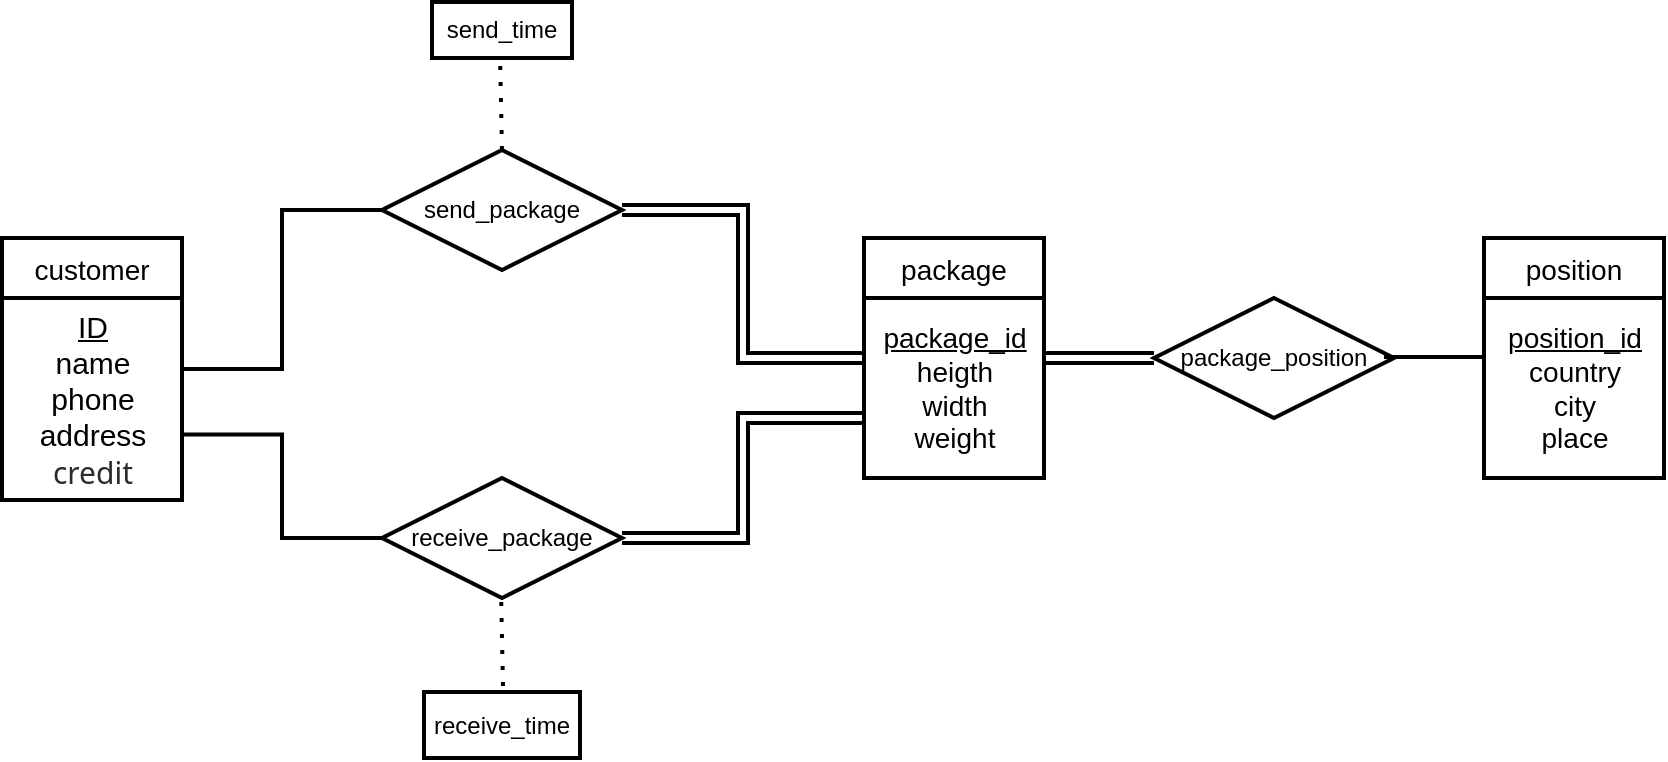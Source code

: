 <mxfile version="20.5.3" type="device"><diagram id="R2lEEEUBdFMjLlhIrx00" name="Page-1"><mxGraphModel dx="946" dy="589" grid="0" gridSize="10" guides="1" tooltips="1" connect="1" arrows="1" fold="1" page="0" pageScale="1" pageWidth="850" pageHeight="1100" math="0" shadow="0" extFonts="Permanent Marker^https://fonts.googleapis.com/css?family=Permanent+Marker"><root><object label="" package_id="" id="0"><mxCell/></object><mxCell id="1" parent="0"/><mxCell id="g7WJ7cjkj2EqBxOx5nnP-14" value="package" style="swimlane;childLayout=stackLayout;horizontal=1;startSize=30;horizontalStack=0;rounded=0;fontSize=14;fontStyle=0;strokeWidth=2;resizeParent=0;resizeLast=1;shadow=0;dashed=0;align=center;" vertex="1" parent="1"><mxGeometry x="461" y="200" width="90" height="120" as="geometry"/></mxCell><mxCell id="g7WJ7cjkj2EqBxOx5nnP-60" value="&lt;u&gt;&lt;font style=&quot;font-size: 14px;&quot;&gt;package_id&lt;/font&gt;&lt;/u&gt;&lt;br&gt;heigth&lt;br&gt;width&lt;br&gt;weight" style="text;html=1;align=center;verticalAlign=middle;resizable=0;points=[];autosize=1;strokeColor=none;fillColor=none;fontSize=14;fontFamily=Helvetica;fontColor=default;" vertex="1" parent="g7WJ7cjkj2EqBxOx5nnP-14"><mxGeometry y="30" width="90" height="90" as="geometry"/></mxCell><mxCell id="g7WJ7cjkj2EqBxOx5nnP-19" value="position" style="swimlane;childLayout=stackLayout;horizontal=1;startSize=30;horizontalStack=0;rounded=0;fontSize=14;fontStyle=0;strokeWidth=2;resizeParent=0;resizeLast=1;shadow=0;dashed=0;align=center;sketch=0;glass=0;" vertex="1" parent="1"><mxGeometry x="771" y="200" width="90" height="120" as="geometry"/></mxCell><mxCell id="g7WJ7cjkj2EqBxOx5nnP-61" value="&lt;u&gt;position_id&lt;/u&gt;&lt;br&gt;country&lt;br&gt;city&lt;br&gt;place" style="text;html=1;align=center;verticalAlign=middle;resizable=0;points=[];autosize=1;strokeColor=none;fillColor=none;fontSize=14;fontFamily=Helvetica;fontColor=default;" vertex="1" parent="g7WJ7cjkj2EqBxOx5nnP-19"><mxGeometry y="30" width="90" height="90" as="geometry"/></mxCell><mxCell id="g7WJ7cjkj2EqBxOx5nnP-29" value="receive_package" style="shape=rhombus;perimeter=rhombusPerimeter;whiteSpace=wrap;html=1;align=center;rounded=0;shadow=0;glass=0;sketch=0;strokeWidth=2;" vertex="1" parent="1"><mxGeometry x="220" y="320" width="120" height="60" as="geometry"/></mxCell><mxCell id="g7WJ7cjkj2EqBxOx5nnP-30" value="send_package" style="shape=rhombus;perimeter=rhombusPerimeter;whiteSpace=wrap;html=1;align=center;rounded=0;shadow=0;glass=0;sketch=0;strokeWidth=2;" vertex="1" parent="1"><mxGeometry x="220" y="156" width="120" height="60" as="geometry"/></mxCell><mxCell id="g7WJ7cjkj2EqBxOx5nnP-31" value="package_position" style="shape=rhombus;perimeter=rhombusPerimeter;whiteSpace=wrap;html=1;align=center;rounded=0;shadow=0;glass=0;sketch=0;strokeWidth=2;" vertex="1" parent="1"><mxGeometry x="606" y="230" width="120" height="60" as="geometry"/></mxCell><mxCell id="g7WJ7cjkj2EqBxOx5nnP-32" value="" style="endArrow=none;html=1;rounded=0;entryX=0;entryY=0.5;entryDx=0;entryDy=0;strokeWidth=2;shape=link;" edge="1" parent="1" target="g7WJ7cjkj2EqBxOx5nnP-31"><mxGeometry width="50" height="50" relative="1" as="geometry"><mxPoint x="551" y="260" as="sourcePoint"/><mxPoint x="461" y="220" as="targetPoint"/></mxGeometry></mxCell><mxCell id="g7WJ7cjkj2EqBxOx5nnP-33" value="" style="endArrow=none;html=1;rounded=0;entryX=0;entryY=0.5;entryDx=0;entryDy=0;strokeWidth=2;" edge="1" parent="1"><mxGeometry width="50" height="50" relative="1" as="geometry"><mxPoint x="721" y="259.5" as="sourcePoint"/><mxPoint x="771" y="259.5" as="targetPoint"/></mxGeometry></mxCell><mxCell id="g7WJ7cjkj2EqBxOx5nnP-41" value="customer" style="swimlane;childLayout=stackLayout;horizontal=1;startSize=30;horizontalStack=0;rounded=0;fontSize=14;fontStyle=0;strokeWidth=2;resizeParent=0;resizeLast=1;shadow=0;dashed=0;align=center;labelBackgroundColor=default;treeFolding=0;treeMoving=0;moveCells=0;portConstraintRotation=0;noLabel=0;swimlaneHead=1;swimlaneBody=1;metaEdit=0;" vertex="1" parent="1"><mxGeometry x="30" y="200" width="90" height="131" as="geometry"/></mxCell><mxCell id="g7WJ7cjkj2EqBxOx5nnP-59" value="&lt;font style=&quot;font-size: 15px;&quot;&gt;&lt;u&gt;ID&lt;/u&gt;&lt;br&gt;name&lt;br&gt;phone&lt;br&gt;address&lt;br&gt;&lt;span style=&quot;caret-color: rgb(42, 43, 46); color: rgb(42, 43, 46); font-family: &amp;quot;PingFang SC&amp;quot;, &amp;quot;Segoe UI&amp;quot;, Arial, &amp;quot;Microsoft YaHei&amp;quot;, 微软雅黑, 宋体, &amp;quot;Malgun Gothic&amp;quot;, sans-serif; text-align: left; text-size-adjust: auto;&quot;&gt;credit&lt;/span&gt;&lt;/font&gt;" style="text;html=1;align=center;verticalAlign=middle;resizable=0;points=[];autosize=1;strokeColor=none;fillColor=none;fontSize=14;fontFamily=Helvetica;fontColor=default;" vertex="1" parent="g7WJ7cjkj2EqBxOx5nnP-41"><mxGeometry y="30" width="90" height="101" as="geometry"/></mxCell><mxCell id="g7WJ7cjkj2EqBxOx5nnP-44" value="" style="endArrow=none;dashed=1;html=1;dashPattern=1 3;strokeWidth=2;rounded=0;exitX=0.5;exitY=0;exitDx=0;exitDy=0;" edge="1" parent="1" source="g7WJ7cjkj2EqBxOx5nnP-30"><mxGeometry width="50" height="50" relative="1" as="geometry"><mxPoint x="281" y="124" as="sourcePoint"/><mxPoint x="279" y="108" as="targetPoint"/></mxGeometry></mxCell><mxCell id="g7WJ7cjkj2EqBxOx5nnP-45" value="" style="endArrow=none;dashed=1;html=1;dashPattern=1 3;strokeWidth=2;rounded=0;exitX=0.5;exitY=0;exitDx=0;exitDy=0;" edge="1" parent="1"><mxGeometry width="50" height="50" relative="1" as="geometry"><mxPoint x="280.5" y="424" as="sourcePoint"/><mxPoint x="279.5" y="376" as="targetPoint"/></mxGeometry></mxCell><mxCell id="g7WJ7cjkj2EqBxOx5nnP-46" value="send_time" style="rounded=0;whiteSpace=wrap;html=1;shadow=0;glass=0;sketch=0;strokeWidth=2;" vertex="1" parent="1"><mxGeometry x="245" y="82" width="70" height="28" as="geometry"/></mxCell><mxCell id="g7WJ7cjkj2EqBxOx5nnP-47" value="receive_time" style="rounded=0;whiteSpace=wrap;html=1;shadow=0;glass=0;sketch=0;strokeWidth=2;" vertex="1" parent="1"><mxGeometry x="241" y="427" width="78" height="33" as="geometry"/></mxCell><mxCell id="g7WJ7cjkj2EqBxOx5nnP-51" value="" style="edgeStyle=elbowEdgeStyle;elbow=horizontal;endArrow=none;html=1;rounded=0;strokeWidth=2;jumpStyle=none;endFill=0;exitX=1;exitY=0.5;exitDx=0;exitDy=0;entryX=0;entryY=0.5;entryDx=0;entryDy=0;" edge="1" parent="1" source="g7WJ7cjkj2EqBxOx5nnP-41" target="g7WJ7cjkj2EqBxOx5nnP-30"><mxGeometry width="50" height="50" relative="1" as="geometry"><mxPoint x="136" y="248" as="sourcePoint"/><mxPoint x="186" y="198" as="targetPoint"/></mxGeometry></mxCell><mxCell id="g7WJ7cjkj2EqBxOx5nnP-52" value="" style="edgeStyle=elbowEdgeStyle;elbow=horizontal;endArrow=none;html=1;rounded=0;strokeWidth=2;jumpStyle=none;endFill=0;entryX=0;entryY=0.5;entryDx=0;entryDy=0;exitX=1;exitY=0.75;exitDx=0;exitDy=0;" edge="1" parent="1" source="g7WJ7cjkj2EqBxOx5nnP-41" target="g7WJ7cjkj2EqBxOx5nnP-29"><mxGeometry width="50" height="50" relative="1" as="geometry"><mxPoint x="200" y="276" as="sourcePoint"/><mxPoint x="217" y="219" as="targetPoint"/></mxGeometry></mxCell><mxCell id="g7WJ7cjkj2EqBxOx5nnP-53" value="" style="edgeStyle=elbowEdgeStyle;elbow=horizontal;endArrow=none;html=1;rounded=0;strokeWidth=2;jumpStyle=none;endFill=0;exitX=1;exitY=0.5;exitDx=0;exitDy=0;entryX=0;entryY=0.5;entryDx=0;entryDy=0;shape=link;" edge="1" parent="1" source="g7WJ7cjkj2EqBxOx5nnP-30" target="g7WJ7cjkj2EqBxOx5nnP-14"><mxGeometry width="50" height="50" relative="1" as="geometry"><mxPoint x="270" y="290" as="sourcePoint"/><mxPoint x="367" y="216" as="targetPoint"/></mxGeometry></mxCell><mxCell id="g7WJ7cjkj2EqBxOx5nnP-54" value="" style="edgeStyle=elbowEdgeStyle;elbow=horizontal;endArrow=none;html=1;rounded=0;strokeWidth=2;jumpStyle=none;endFill=0;exitX=1;exitY=0.5;exitDx=0;exitDy=0;entryX=0;entryY=0.75;entryDx=0;entryDy=0;shape=link;" edge="1" parent="1" source="g7WJ7cjkj2EqBxOx5nnP-29" target="g7WJ7cjkj2EqBxOx5nnP-14"><mxGeometry width="50" height="50" relative="1" as="geometry"><mxPoint x="350" y="261" as="sourcePoint"/><mxPoint x="430" y="335" as="targetPoint"/></mxGeometry></mxCell></root></mxGraphModel></diagram></mxfile>